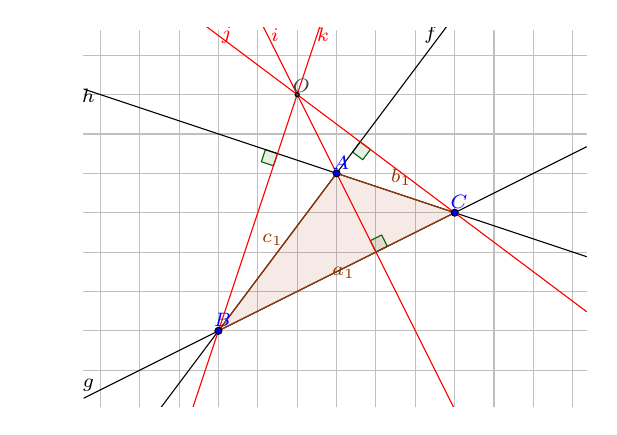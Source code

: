 \definecolor{zzttqq}{rgb}{0.6,0.2,0.}
\definecolor{qqwuqq}{rgb}{0.,0.392,0.}
\definecolor{uuuuuu}{rgb}{0.267,0.267,0.267}
\definecolor{ffqqqq}{rgb}{1.,0.,0.}
\definecolor{qqqqff}{rgb}{0.,0.,1.}
\definecolor{cqcqcq}{rgb}{0.753,0.753,0.753}
\begin{tikzpicture}[scale=0.5,line cap=round,line join=round,>=triangle 45,x=1.0cm,y=1.0cm]
\draw [color=cqcqcq,, xstep=1.0cm,ystep=1.0cm] (-3.426,-2.928) grid (9.348,6.622);
\clip(-3.426,-2.928) rectangle (9.4,6.7);
\draw[color=qqwuqq,fill=qqwuqq,fill opacity=0.1] (3.406,3.541) -- (3.665,3.346) -- (3.859,3.606) -- (3.6,3.8) -- cycle; 
\draw[color=qqwuqq,fill=qqwuqq,fill opacity=0.1] (1.192,3.603) -- (1.09,3.295) -- (1.397,3.192) -- (1.5,3.5) -- cycle; 
\draw[color=qqwuqq,fill=qqwuqq,fill opacity=0.1] (4.29,1.145) -- (4.145,1.435) -- (3.855,1.29) -- (4.,1.) -- cycle; 
\fill[color=zzttqq,fill=zzttqq,fill opacity=0.1] (3.,3.) -- (0.,-1.) -- (6.,2.) -- cycle;
\draw [domain=-3.426:9.348] plot(\x,{(--3.-4.*\x)/-3.});
\draw [domain=-3.426:9.348] plot(\x,{(-6.--3.*\x)/6.});
\draw [domain=-3.426:9.348] plot(\x,{(-12.--1.*\x)/-3.});
\draw [color=ffqqqq,domain=-3.426:9.348] plot(\x,{(-27.--6.*\x)/-3.});
\draw [color=ffqqqq,domain=-3.426:9.348] plot(\x,{(--26.-3.*\x)/4.});
\draw [color=ffqqqq,domain=-3.426:9.348] plot(\x,{(--1.-3.*\x)/-1.});
\draw [color=zzttqq] (3.,3.)-- (0.,-1.);
\draw [color=zzttqq] (0.,-1.)-- (6.,2.);
\draw [color=zzttqq] (6.,2.)-- (3.,3.);
\begin{scriptsize}
\draw [fill=qqqqff] (3.,3.) circle (2.5pt);
\draw[color=qqqqff] (3.114,3.276) node {$A$};
\draw [fill=qqqqff] (0.,-1.) circle (2.5pt);
\draw[color=qqqqff] (0.103,-0.728) node {$B$};
\draw [fill=qqqqff] (6.,2.) circle (2.5pt);
\draw[color=qqqqff] (6.108,2.282) node {$C$};
\draw[color=black] (5.39,6.515) node {$f$};
\draw[color=black] (-3.304,-2.378) node {$g$};
\draw[color=black] (-3.304,4.972) node {$h$};
\draw[color=ffqqqq] (1.433,6.515) node {$i$};
\draw[color=ffqqqq] (0.21,6.515) node {$j$};
\draw[color=ffqqqq] (2.655,6.515) node {$k$};
\draw [fill=uuuuuu] (2.,5.) circle (1.5pt);
\draw[color=uuuuuu] (2.105,5.216) node {$O$};
\draw[color=zzttqq] (1.372,1.32) node {$c_1$};
\draw[color=zzttqq] (3.175,0.464) node {$a_1$};
\draw[color=zzttqq] (4.642,2.909) node {$b_1$};
\end{scriptsize}
\end{tikzpicture}
